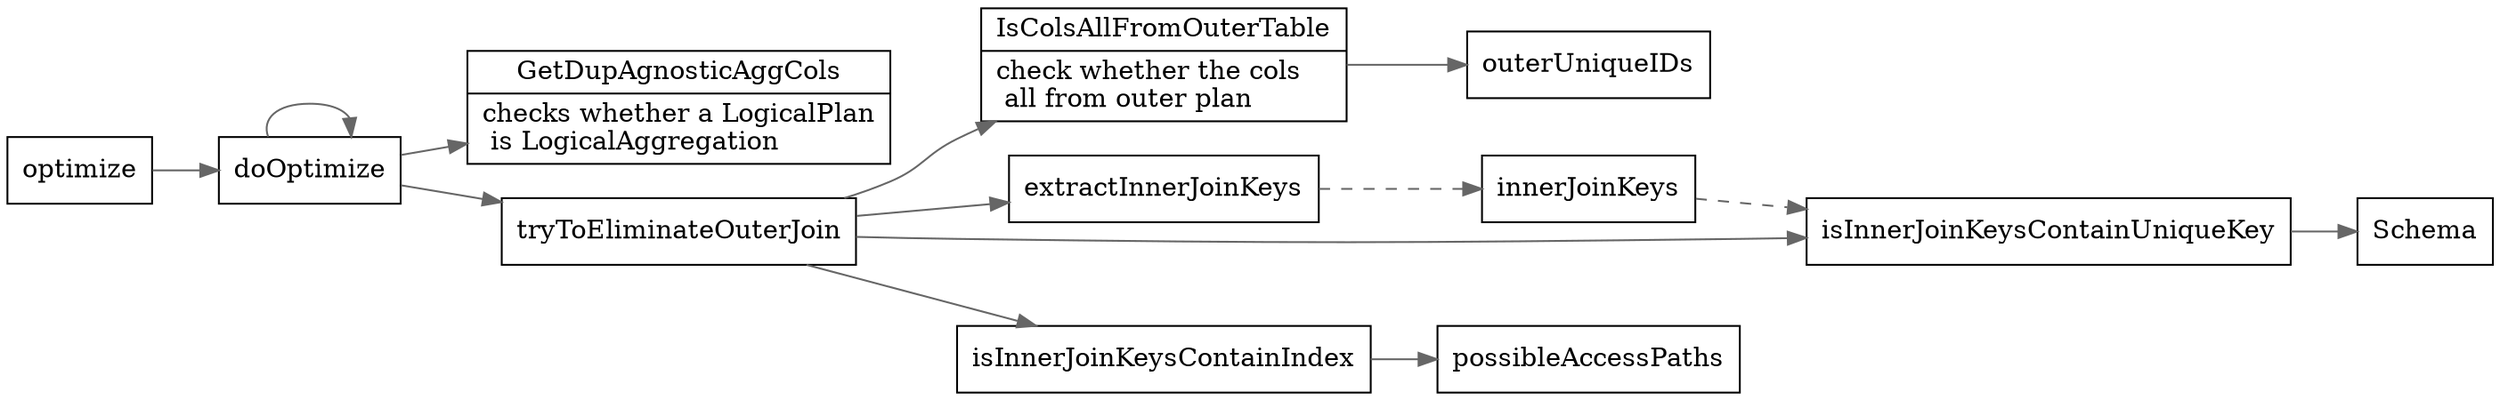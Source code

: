 digraph outerJoinEliminator {
  node[shape=box];
  edge[color=gray40];
  newrank=true;
  rankdir=LR;

  IsColsAllFromOuterTable[
    shape="record";
    label="{{
      IsColsAllFromOuterTable|
      check whether the cols\l 
      all from outer plan\l
    }}"];
  GetDupAgnosticAggCols[
    shape="record";
    label="{{
      GetDupAgnosticAggCols|
      checks whether a LogicalPlan\l 
      is LogicalAggregation\l
    }}"];

  optimize -> doOptimize;
  doOptimize -> {
    tryToEliminateOuterJoin;
    GetDupAgnosticAggCols;
    doOptimize;
  }
  tryToEliminateOuterJoin -> {
    IsColsAllFromOuterTable;
    extractInnerJoinKeys;
    isInnerJoinKeysContainUniqueKey;
    isInnerJoinKeysContainIndex;
  }
  IsColsAllFromOuterTable -> outerUniqueIDs;
  isInnerJoinKeysContainUniqueKey -> {
    Schema:Keys;
  }
  isInnerJoinKeysContainIndex -> {
    possibleAccessPaths;
  }

  edge[style=dashed]
  extractInnerJoinKeys -> innerJoinKeys -> isInnerJoinKeysContainUniqueKey;
}

